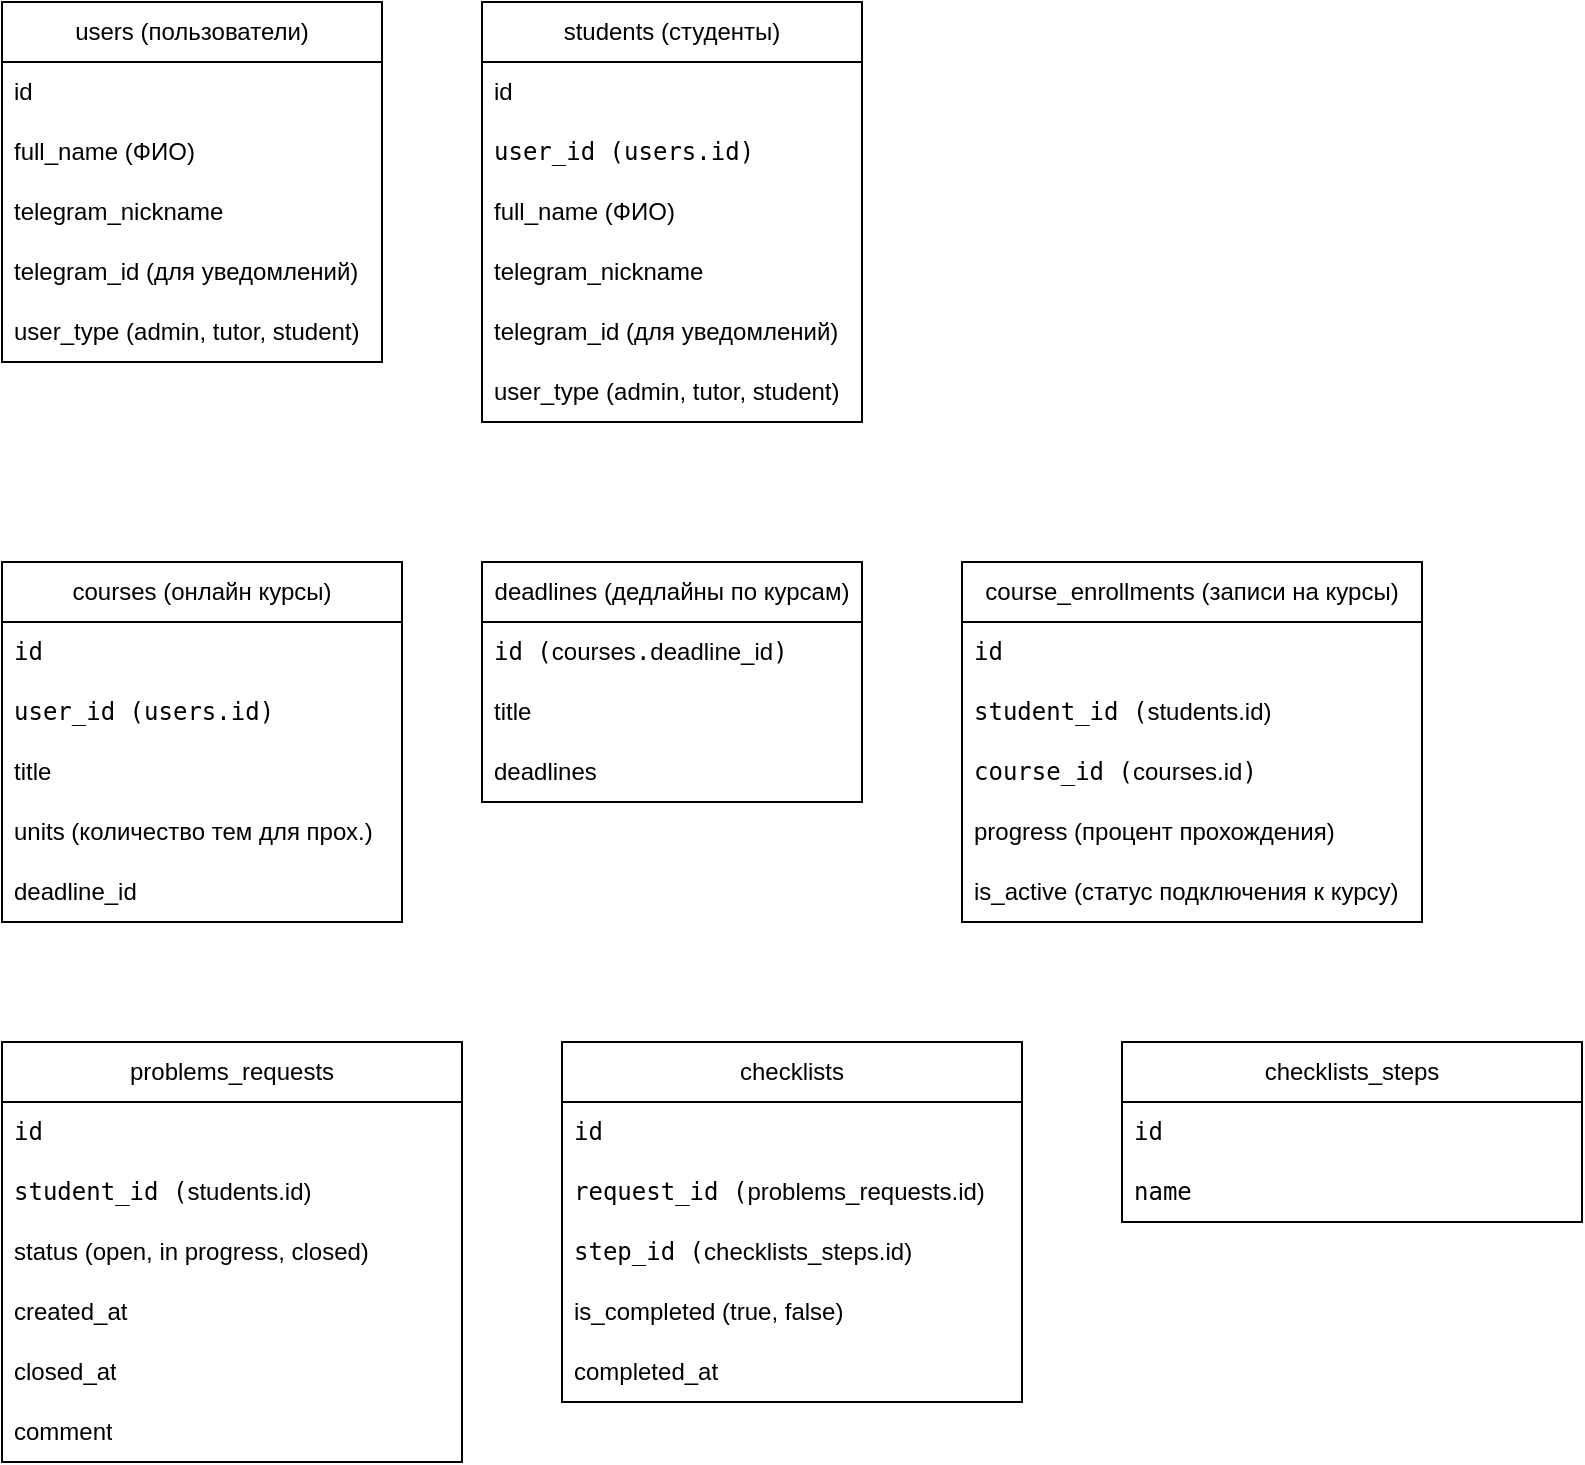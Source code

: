 <mxfile version="24.7.17">
  <diagram name="Page-1" id="vidY6m3BoQWCcObSoisV">
    <mxGraphModel dx="1434" dy="774" grid="1" gridSize="10" guides="1" tooltips="1" connect="1" arrows="1" fold="1" page="1" pageScale="1" pageWidth="850" pageHeight="1100" math="0" shadow="0">
      <root>
        <mxCell id="0" />
        <mxCell id="1" parent="0" />
        <mxCell id="XpezoiEFaHmMpe5Qhz2z-7" value="users (пользователи)" style="swimlane;fontStyle=0;childLayout=stackLayout;horizontal=1;startSize=30;horizontalStack=0;resizeParent=1;resizeParentMax=0;resizeLast=0;collapsible=1;marginBottom=0;whiteSpace=wrap;html=1;" vertex="1" parent="1">
          <mxGeometry x="40" y="40" width="190" height="180" as="geometry" />
        </mxCell>
        <mxCell id="XpezoiEFaHmMpe5Qhz2z-8" value="id " style="text;strokeColor=none;fillColor=none;align=left;verticalAlign=middle;spacingLeft=4;spacingRight=4;overflow=hidden;points=[[0,0.5],[1,0.5]];portConstraint=eastwest;rotatable=0;whiteSpace=wrap;html=1;" vertex="1" parent="XpezoiEFaHmMpe5Qhz2z-7">
          <mxGeometry y="30" width="190" height="30" as="geometry" />
        </mxCell>
        <mxCell id="XpezoiEFaHmMpe5Qhz2z-9" value="full_name (ФИО)" style="text;strokeColor=none;fillColor=none;align=left;verticalAlign=middle;spacingLeft=4;spacingRight=4;overflow=hidden;points=[[0,0.5],[1,0.5]];portConstraint=eastwest;rotatable=0;whiteSpace=wrap;html=1;" vertex="1" parent="XpezoiEFaHmMpe5Qhz2z-7">
          <mxGeometry y="60" width="190" height="30" as="geometry" />
        </mxCell>
        <mxCell id="XpezoiEFaHmMpe5Qhz2z-10" value="telegram_nickname" style="text;strokeColor=none;fillColor=none;align=left;verticalAlign=middle;spacingLeft=4;spacingRight=4;overflow=hidden;points=[[0,0.5],[1,0.5]];portConstraint=eastwest;rotatable=0;whiteSpace=wrap;html=1;" vertex="1" parent="XpezoiEFaHmMpe5Qhz2z-7">
          <mxGeometry y="90" width="190" height="30" as="geometry" />
        </mxCell>
        <mxCell id="XpezoiEFaHmMpe5Qhz2z-11" value="telegram_id (для уведомлений)" style="text;strokeColor=none;fillColor=none;align=left;verticalAlign=middle;spacingLeft=4;spacingRight=4;overflow=hidden;points=[[0,0.5],[1,0.5]];portConstraint=eastwest;rotatable=0;whiteSpace=wrap;html=1;" vertex="1" parent="XpezoiEFaHmMpe5Qhz2z-7">
          <mxGeometry y="120" width="190" height="30" as="geometry" />
        </mxCell>
        <mxCell id="XpezoiEFaHmMpe5Qhz2z-12" value="user_type (admin, tutor, student)" style="text;strokeColor=none;fillColor=none;align=left;verticalAlign=middle;spacingLeft=4;spacingRight=4;overflow=hidden;points=[[0,0.5],[1,0.5]];portConstraint=eastwest;rotatable=0;whiteSpace=wrap;html=1;" vertex="1" parent="XpezoiEFaHmMpe5Qhz2z-7">
          <mxGeometry y="150" width="190" height="30" as="geometry" />
        </mxCell>
        <mxCell id="XpezoiEFaHmMpe5Qhz2z-14" value="students (студенты)" style="swimlane;fontStyle=0;childLayout=stackLayout;horizontal=1;startSize=30;horizontalStack=0;resizeParent=1;resizeParentMax=0;resizeLast=0;collapsible=1;marginBottom=0;whiteSpace=wrap;html=1;" vertex="1" parent="1">
          <mxGeometry x="280" y="40" width="190" height="210" as="geometry" />
        </mxCell>
        <mxCell id="XpezoiEFaHmMpe5Qhz2z-40" value="id " style="text;strokeColor=none;fillColor=none;align=left;verticalAlign=middle;spacingLeft=4;spacingRight=4;overflow=hidden;points=[[0,0.5],[1,0.5]];portConstraint=eastwest;rotatable=0;whiteSpace=wrap;html=1;" vertex="1" parent="XpezoiEFaHmMpe5Qhz2z-14">
          <mxGeometry y="30" width="190" height="30" as="geometry" />
        </mxCell>
        <mxCell id="XpezoiEFaHmMpe5Qhz2z-15" value="&lt;code&gt;user_id (users.id)&lt;/code&gt; " style="text;strokeColor=none;fillColor=none;align=left;verticalAlign=middle;spacingLeft=4;spacingRight=4;overflow=hidden;points=[[0,0.5],[1,0.5]];portConstraint=eastwest;rotatable=0;whiteSpace=wrap;html=1;" vertex="1" parent="XpezoiEFaHmMpe5Qhz2z-14">
          <mxGeometry y="60" width="190" height="30" as="geometry" />
        </mxCell>
        <mxCell id="XpezoiEFaHmMpe5Qhz2z-16" value="full_name (ФИО)" style="text;strokeColor=none;fillColor=none;align=left;verticalAlign=middle;spacingLeft=4;spacingRight=4;overflow=hidden;points=[[0,0.5],[1,0.5]];portConstraint=eastwest;rotatable=0;whiteSpace=wrap;html=1;" vertex="1" parent="XpezoiEFaHmMpe5Qhz2z-14">
          <mxGeometry y="90" width="190" height="30" as="geometry" />
        </mxCell>
        <mxCell id="XpezoiEFaHmMpe5Qhz2z-17" value="telegram_nickname" style="text;strokeColor=none;fillColor=none;align=left;verticalAlign=middle;spacingLeft=4;spacingRight=4;overflow=hidden;points=[[0,0.5],[1,0.5]];portConstraint=eastwest;rotatable=0;whiteSpace=wrap;html=1;" vertex="1" parent="XpezoiEFaHmMpe5Qhz2z-14">
          <mxGeometry y="120" width="190" height="30" as="geometry" />
        </mxCell>
        <mxCell id="XpezoiEFaHmMpe5Qhz2z-18" value="telegram_id (для уведомлений)" style="text;strokeColor=none;fillColor=none;align=left;verticalAlign=middle;spacingLeft=4;spacingRight=4;overflow=hidden;points=[[0,0.5],[1,0.5]];portConstraint=eastwest;rotatable=0;whiteSpace=wrap;html=1;" vertex="1" parent="XpezoiEFaHmMpe5Qhz2z-14">
          <mxGeometry y="150" width="190" height="30" as="geometry" />
        </mxCell>
        <mxCell id="XpezoiEFaHmMpe5Qhz2z-19" value="user_type (admin, tutor, student)" style="text;strokeColor=none;fillColor=none;align=left;verticalAlign=middle;spacingLeft=4;spacingRight=4;overflow=hidden;points=[[0,0.5],[1,0.5]];portConstraint=eastwest;rotatable=0;whiteSpace=wrap;html=1;" vertex="1" parent="XpezoiEFaHmMpe5Qhz2z-14">
          <mxGeometry y="180" width="190" height="30" as="geometry" />
        </mxCell>
        <mxCell id="XpezoiEFaHmMpe5Qhz2z-20" value="courses (онлайн курсы)" style="swimlane;fontStyle=0;childLayout=stackLayout;horizontal=1;startSize=30;horizontalStack=0;resizeParent=1;resizeParentMax=0;resizeLast=0;collapsible=1;marginBottom=0;whiteSpace=wrap;html=1;" vertex="1" parent="1">
          <mxGeometry x="40" y="320" width="200" height="180" as="geometry" />
        </mxCell>
        <mxCell id="XpezoiEFaHmMpe5Qhz2z-43" value="&lt;code&gt;id &lt;/code&gt;" style="text;strokeColor=none;fillColor=none;align=left;verticalAlign=middle;spacingLeft=4;spacingRight=4;overflow=hidden;points=[[0,0.5],[1,0.5]];portConstraint=eastwest;rotatable=0;whiteSpace=wrap;html=1;" vertex="1" parent="XpezoiEFaHmMpe5Qhz2z-20">
          <mxGeometry y="30" width="200" height="30" as="geometry" />
        </mxCell>
        <mxCell id="XpezoiEFaHmMpe5Qhz2z-21" value="&lt;code&gt;user_id (users.id)&lt;/code&gt; " style="text;strokeColor=none;fillColor=none;align=left;verticalAlign=middle;spacingLeft=4;spacingRight=4;overflow=hidden;points=[[0,0.5],[1,0.5]];portConstraint=eastwest;rotatable=0;whiteSpace=wrap;html=1;" vertex="1" parent="XpezoiEFaHmMpe5Qhz2z-20">
          <mxGeometry y="60" width="200" height="30" as="geometry" />
        </mxCell>
        <mxCell id="XpezoiEFaHmMpe5Qhz2z-27" value="title" style="text;strokeColor=none;fillColor=none;align=left;verticalAlign=middle;spacingLeft=4;spacingRight=4;overflow=hidden;points=[[0,0.5],[1,0.5]];portConstraint=eastwest;rotatable=0;whiteSpace=wrap;html=1;" vertex="1" parent="XpezoiEFaHmMpe5Qhz2z-20">
          <mxGeometry y="90" width="200" height="30" as="geometry" />
        </mxCell>
        <mxCell id="XpezoiEFaHmMpe5Qhz2z-46" value="units (количество тем для прох.)" style="text;strokeColor=none;fillColor=none;align=left;verticalAlign=middle;spacingLeft=4;spacingRight=4;overflow=hidden;points=[[0,0.5],[1,0.5]];portConstraint=eastwest;rotatable=0;whiteSpace=wrap;html=1;" vertex="1" parent="XpezoiEFaHmMpe5Qhz2z-20">
          <mxGeometry y="120" width="200" height="30" as="geometry" />
        </mxCell>
        <mxCell id="XpezoiEFaHmMpe5Qhz2z-28" value="deadline_id" style="text;strokeColor=none;fillColor=none;align=left;verticalAlign=middle;spacingLeft=4;spacingRight=4;overflow=hidden;points=[[0,0.5],[1,0.5]];portConstraint=eastwest;rotatable=0;whiteSpace=wrap;html=1;" vertex="1" parent="XpezoiEFaHmMpe5Qhz2z-20">
          <mxGeometry y="150" width="200" height="30" as="geometry" />
        </mxCell>
        <mxCell id="XpezoiEFaHmMpe5Qhz2z-30" value="deadlines (дедлайны по курсам)" style="swimlane;fontStyle=0;childLayout=stackLayout;horizontal=1;startSize=30;horizontalStack=0;resizeParent=1;resizeParentMax=0;resizeLast=0;collapsible=1;marginBottom=0;whiteSpace=wrap;html=1;" vertex="1" parent="1">
          <mxGeometry x="280" y="320" width="190" height="120" as="geometry" />
        </mxCell>
        <mxCell id="XpezoiEFaHmMpe5Qhz2z-31" value="&lt;code&gt;id (&lt;/code&gt;courses&lt;code&gt;.&lt;/code&gt;deadline_id&lt;code&gt;)&lt;/code&gt; " style="text;strokeColor=none;fillColor=none;align=left;verticalAlign=middle;spacingLeft=4;spacingRight=4;overflow=hidden;points=[[0,0.5],[1,0.5]];portConstraint=eastwest;rotatable=0;whiteSpace=wrap;html=1;" vertex="1" parent="XpezoiEFaHmMpe5Qhz2z-30">
          <mxGeometry y="30" width="190" height="30" as="geometry" />
        </mxCell>
        <mxCell id="XpezoiEFaHmMpe5Qhz2z-32" value="title" style="text;strokeColor=none;fillColor=none;align=left;verticalAlign=middle;spacingLeft=4;spacingRight=4;overflow=hidden;points=[[0,0.5],[1,0.5]];portConstraint=eastwest;rotatable=0;whiteSpace=wrap;html=1;" vertex="1" parent="XpezoiEFaHmMpe5Qhz2z-30">
          <mxGeometry y="60" width="190" height="30" as="geometry" />
        </mxCell>
        <mxCell id="XpezoiEFaHmMpe5Qhz2z-33" value="deadlines" style="text;strokeColor=none;fillColor=none;align=left;verticalAlign=middle;spacingLeft=4;spacingRight=4;overflow=hidden;points=[[0,0.5],[1,0.5]];portConstraint=eastwest;rotatable=0;whiteSpace=wrap;html=1;" vertex="1" parent="XpezoiEFaHmMpe5Qhz2z-30">
          <mxGeometry y="90" width="190" height="30" as="geometry" />
        </mxCell>
        <mxCell id="XpezoiEFaHmMpe5Qhz2z-35" value="course_enrollments (записи на курсы)" style="swimlane;fontStyle=0;childLayout=stackLayout;horizontal=1;startSize=30;horizontalStack=0;resizeParent=1;resizeParentMax=0;resizeLast=0;collapsible=1;marginBottom=0;whiteSpace=wrap;html=1;" vertex="1" parent="1">
          <mxGeometry x="520" y="320" width="230" height="180" as="geometry" />
        </mxCell>
        <mxCell id="XpezoiEFaHmMpe5Qhz2z-36" value="&lt;code&gt;id &lt;/code&gt;" style="text;strokeColor=none;fillColor=none;align=left;verticalAlign=middle;spacingLeft=4;spacingRight=4;overflow=hidden;points=[[0,0.5],[1,0.5]];portConstraint=eastwest;rotatable=0;whiteSpace=wrap;html=1;" vertex="1" parent="XpezoiEFaHmMpe5Qhz2z-35">
          <mxGeometry y="30" width="230" height="30" as="geometry" />
        </mxCell>
        <mxCell id="XpezoiEFaHmMpe5Qhz2z-39" value="&lt;code&gt;student_id &lt;/code&gt;&lt;code&gt;(&lt;/code&gt;students.id) " style="text;strokeColor=none;fillColor=none;align=left;verticalAlign=middle;spacingLeft=4;spacingRight=4;overflow=hidden;points=[[0,0.5],[1,0.5]];portConstraint=eastwest;rotatable=0;whiteSpace=wrap;html=1;" vertex="1" parent="XpezoiEFaHmMpe5Qhz2z-35">
          <mxGeometry y="60" width="230" height="30" as="geometry" />
        </mxCell>
        <mxCell id="XpezoiEFaHmMpe5Qhz2z-42" value="&lt;code&gt;course_id (&lt;/code&gt;courses.id&lt;code&gt;)&lt;br&gt;&lt;/code&gt;" style="text;strokeColor=none;fillColor=none;align=left;verticalAlign=middle;spacingLeft=4;spacingRight=4;overflow=hidden;points=[[0,0.5],[1,0.5]];portConstraint=eastwest;rotatable=0;whiteSpace=wrap;html=1;" vertex="1" parent="XpezoiEFaHmMpe5Qhz2z-35">
          <mxGeometry y="90" width="230" height="30" as="geometry" />
        </mxCell>
        <mxCell id="XpezoiEFaHmMpe5Qhz2z-45" value="progress (процент прохождения)" style="text;strokeColor=none;fillColor=none;align=left;verticalAlign=middle;spacingLeft=4;spacingRight=4;overflow=hidden;points=[[0,0.5],[1,0.5]];portConstraint=eastwest;rotatable=0;whiteSpace=wrap;html=1;" vertex="1" parent="XpezoiEFaHmMpe5Qhz2z-35">
          <mxGeometry y="120" width="230" height="30" as="geometry" />
        </mxCell>
        <mxCell id="XpezoiEFaHmMpe5Qhz2z-48" value="is_active (статус подключения к курсу)" style="text;strokeColor=none;fillColor=none;align=left;verticalAlign=middle;spacingLeft=4;spacingRight=4;overflow=hidden;points=[[0,0.5],[1,0.5]];portConstraint=eastwest;rotatable=0;whiteSpace=wrap;html=1;" vertex="1" parent="XpezoiEFaHmMpe5Qhz2z-35">
          <mxGeometry y="150" width="230" height="30" as="geometry" />
        </mxCell>
        <mxCell id="XpezoiEFaHmMpe5Qhz2z-50" value="problems_requests" style="swimlane;fontStyle=0;childLayout=stackLayout;horizontal=1;startSize=30;horizontalStack=0;resizeParent=1;resizeParentMax=0;resizeLast=0;collapsible=1;marginBottom=0;whiteSpace=wrap;html=1;" vertex="1" parent="1">
          <mxGeometry x="40" y="560" width="230" height="210" as="geometry" />
        </mxCell>
        <mxCell id="XpezoiEFaHmMpe5Qhz2z-51" value="&lt;code&gt;id &lt;/code&gt;" style="text;strokeColor=none;fillColor=none;align=left;verticalAlign=middle;spacingLeft=4;spacingRight=4;overflow=hidden;points=[[0,0.5],[1,0.5]];portConstraint=eastwest;rotatable=0;whiteSpace=wrap;html=1;" vertex="1" parent="XpezoiEFaHmMpe5Qhz2z-50">
          <mxGeometry y="30" width="230" height="30" as="geometry" />
        </mxCell>
        <mxCell id="XpezoiEFaHmMpe5Qhz2z-59" value="&lt;code&gt;student_id (&lt;/code&gt;students.id)" style="text;strokeColor=none;fillColor=none;align=left;verticalAlign=middle;spacingLeft=4;spacingRight=4;overflow=hidden;points=[[0,0.5],[1,0.5]];portConstraint=eastwest;rotatable=0;whiteSpace=wrap;html=1;" vertex="1" parent="XpezoiEFaHmMpe5Qhz2z-50">
          <mxGeometry y="60" width="230" height="30" as="geometry" />
        </mxCell>
        <mxCell id="XpezoiEFaHmMpe5Qhz2z-61" value="status (open, in progress, closed)" style="text;strokeColor=none;fillColor=none;align=left;verticalAlign=middle;spacingLeft=4;spacingRight=4;overflow=hidden;points=[[0,0.5],[1,0.5]];portConstraint=eastwest;rotatable=0;whiteSpace=wrap;html=1;" vertex="1" parent="XpezoiEFaHmMpe5Qhz2z-50">
          <mxGeometry y="90" width="230" height="30" as="geometry" />
        </mxCell>
        <mxCell id="XpezoiEFaHmMpe5Qhz2z-63" value="created_at" style="text;strokeColor=none;fillColor=none;align=left;verticalAlign=middle;spacingLeft=4;spacingRight=4;overflow=hidden;points=[[0,0.5],[1,0.5]];portConstraint=eastwest;rotatable=0;whiteSpace=wrap;html=1;" vertex="1" parent="XpezoiEFaHmMpe5Qhz2z-50">
          <mxGeometry y="120" width="230" height="30" as="geometry" />
        </mxCell>
        <mxCell id="XpezoiEFaHmMpe5Qhz2z-66" value="closed_at" style="text;strokeColor=none;fillColor=none;align=left;verticalAlign=middle;spacingLeft=4;spacingRight=4;overflow=hidden;points=[[0,0.5],[1,0.5]];portConstraint=eastwest;rotatable=0;whiteSpace=wrap;html=1;" vertex="1" parent="XpezoiEFaHmMpe5Qhz2z-50">
          <mxGeometry y="150" width="230" height="30" as="geometry" />
        </mxCell>
        <mxCell id="XpezoiEFaHmMpe5Qhz2z-64" value="comment" style="text;strokeColor=none;fillColor=none;align=left;verticalAlign=middle;spacingLeft=4;spacingRight=4;overflow=hidden;points=[[0,0.5],[1,0.5]];portConstraint=eastwest;rotatable=0;whiteSpace=wrap;html=1;" vertex="1" parent="XpezoiEFaHmMpe5Qhz2z-50">
          <mxGeometry y="180" width="230" height="30" as="geometry" />
        </mxCell>
        <mxCell id="XpezoiEFaHmMpe5Qhz2z-68" value="checklists" style="swimlane;fontStyle=0;childLayout=stackLayout;horizontal=1;startSize=30;horizontalStack=0;resizeParent=1;resizeParentMax=0;resizeLast=0;collapsible=1;marginBottom=0;whiteSpace=wrap;html=1;" vertex="1" parent="1">
          <mxGeometry x="320" y="560" width="230" height="180" as="geometry" />
        </mxCell>
        <mxCell id="XpezoiEFaHmMpe5Qhz2z-69" value="&lt;code&gt;id &lt;/code&gt;" style="text;strokeColor=none;fillColor=none;align=left;verticalAlign=middle;spacingLeft=4;spacingRight=4;overflow=hidden;points=[[0,0.5],[1,0.5]];portConstraint=eastwest;rotatable=0;whiteSpace=wrap;html=1;" vertex="1" parent="XpezoiEFaHmMpe5Qhz2z-68">
          <mxGeometry y="30" width="230" height="30" as="geometry" />
        </mxCell>
        <mxCell id="XpezoiEFaHmMpe5Qhz2z-76" value="&lt;code&gt;request_id (&lt;/code&gt;problems_requests.id)" style="text;strokeColor=none;fillColor=none;align=left;verticalAlign=middle;spacingLeft=4;spacingRight=4;overflow=hidden;points=[[0,0.5],[1,0.5]];portConstraint=eastwest;rotatable=0;whiteSpace=wrap;html=1;" vertex="1" parent="XpezoiEFaHmMpe5Qhz2z-68">
          <mxGeometry y="60" width="230" height="30" as="geometry" />
        </mxCell>
        <mxCell id="XpezoiEFaHmMpe5Qhz2z-79" value="&lt;code&gt;step_id (&lt;/code&gt;checklists_steps.id)" style="text;strokeColor=none;fillColor=none;align=left;verticalAlign=middle;spacingLeft=4;spacingRight=4;overflow=hidden;points=[[0,0.5],[1,0.5]];portConstraint=eastwest;rotatable=0;whiteSpace=wrap;html=1;" vertex="1" parent="XpezoiEFaHmMpe5Qhz2z-68">
          <mxGeometry y="90" width="230" height="30" as="geometry" />
        </mxCell>
        <mxCell id="XpezoiEFaHmMpe5Qhz2z-88" value="is_completed (true, false)" style="text;strokeColor=none;fillColor=none;align=left;verticalAlign=middle;spacingLeft=4;spacingRight=4;overflow=hidden;points=[[0,0.5],[1,0.5]];portConstraint=eastwest;rotatable=0;whiteSpace=wrap;html=1;" vertex="1" parent="XpezoiEFaHmMpe5Qhz2z-68">
          <mxGeometry y="120" width="230" height="30" as="geometry" />
        </mxCell>
        <mxCell id="XpezoiEFaHmMpe5Qhz2z-90" value="completed_at" style="text;strokeColor=none;fillColor=none;align=left;verticalAlign=middle;spacingLeft=4;spacingRight=4;overflow=hidden;points=[[0,0.5],[1,0.5]];portConstraint=eastwest;rotatable=0;whiteSpace=wrap;html=1;" vertex="1" parent="XpezoiEFaHmMpe5Qhz2z-68">
          <mxGeometry y="150" width="230" height="30" as="geometry" />
        </mxCell>
        <mxCell id="XpezoiEFaHmMpe5Qhz2z-80" value="checklists_steps" style="swimlane;fontStyle=0;childLayout=stackLayout;horizontal=1;startSize=30;horizontalStack=0;resizeParent=1;resizeParentMax=0;resizeLast=0;collapsible=1;marginBottom=0;whiteSpace=wrap;html=1;" vertex="1" parent="1">
          <mxGeometry x="600" y="560" width="230" height="90" as="geometry" />
        </mxCell>
        <mxCell id="XpezoiEFaHmMpe5Qhz2z-81" value="&lt;code&gt;id &lt;/code&gt;" style="text;strokeColor=none;fillColor=none;align=left;verticalAlign=middle;spacingLeft=4;spacingRight=4;overflow=hidden;points=[[0,0.5],[1,0.5]];portConstraint=eastwest;rotatable=0;whiteSpace=wrap;html=1;" vertex="1" parent="XpezoiEFaHmMpe5Qhz2z-80">
          <mxGeometry y="30" width="230" height="30" as="geometry" />
        </mxCell>
        <mxCell id="XpezoiEFaHmMpe5Qhz2z-82" value="&lt;code&gt;name&lt;/code&gt;" style="text;strokeColor=none;fillColor=none;align=left;verticalAlign=middle;spacingLeft=4;spacingRight=4;overflow=hidden;points=[[0,0.5],[1,0.5]];portConstraint=eastwest;rotatable=0;whiteSpace=wrap;html=1;" vertex="1" parent="XpezoiEFaHmMpe5Qhz2z-80">
          <mxGeometry y="60" width="230" height="30" as="geometry" />
        </mxCell>
      </root>
    </mxGraphModel>
  </diagram>
</mxfile>
